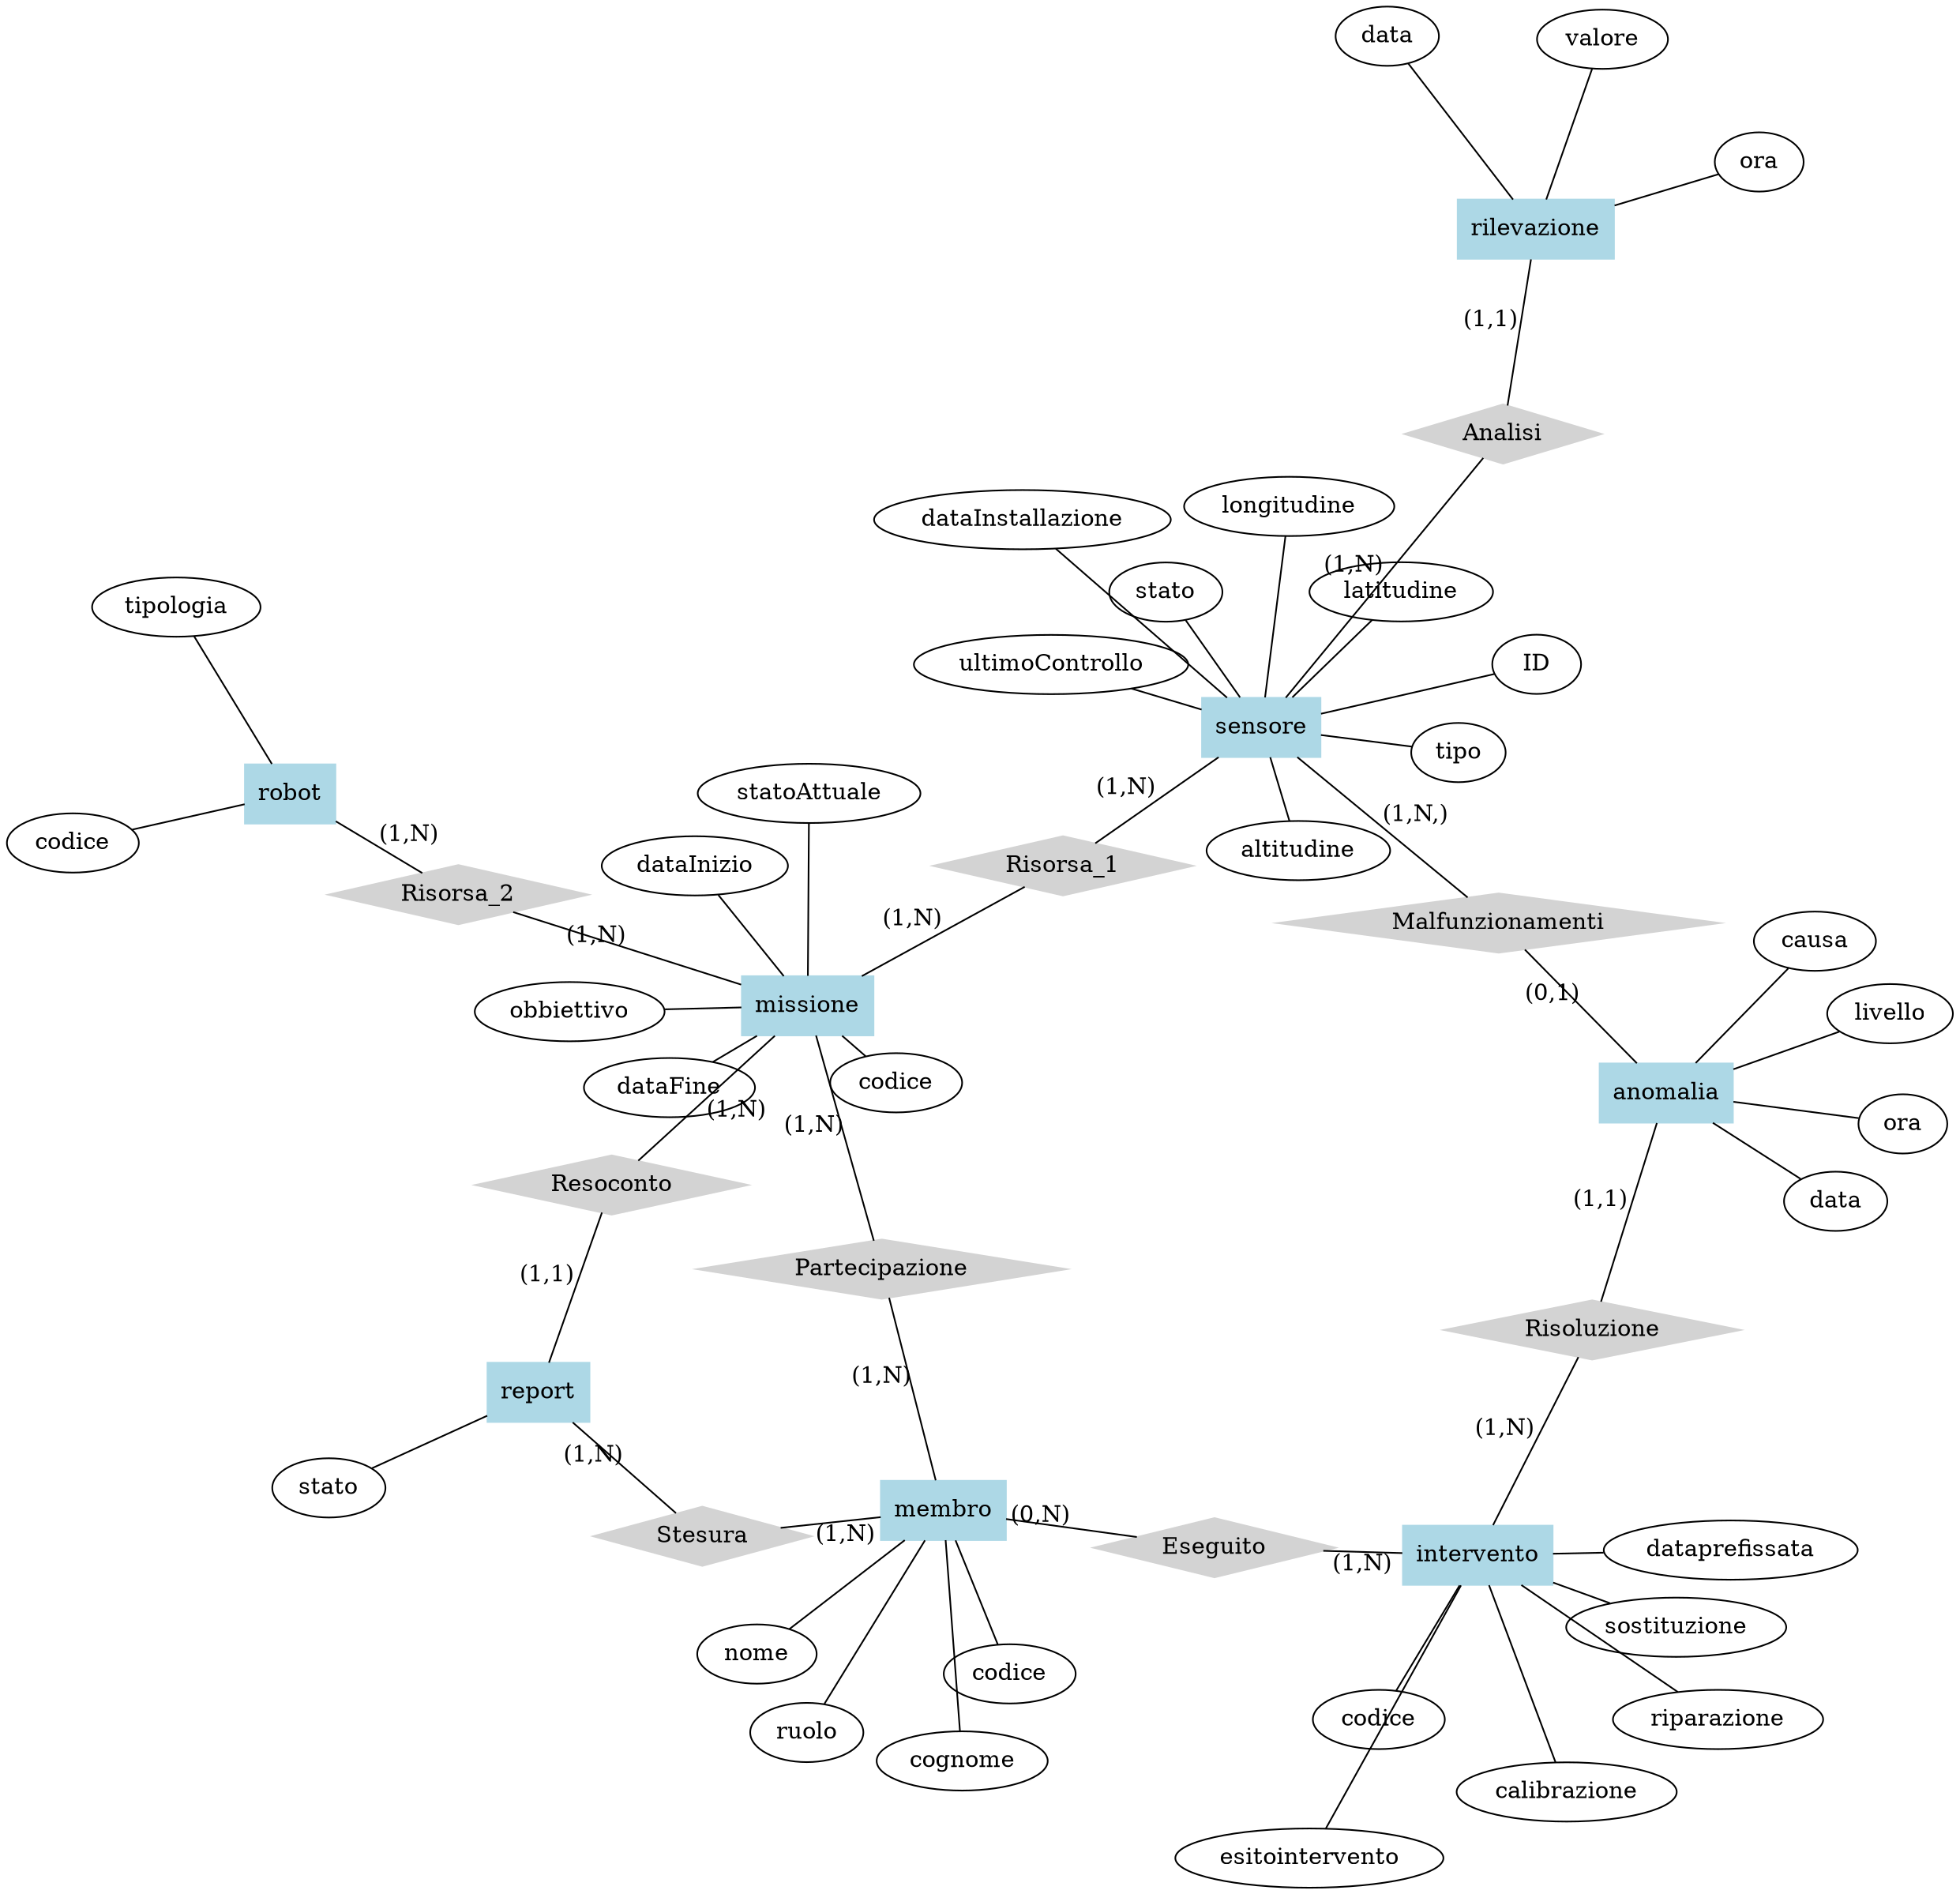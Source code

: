 graph ER {
    layout=neato;
    overlap=false;
    // Entità
    /// Missione
    missione[shape="box", style=filled, color="lightblue"];
    missione_codice[label="codice"];
    missione_obbiettivo[label="obbiettivo"];
    missione_statoattuale[label="statoAttuale"];
    missione_dataFine[label="dataFine"];
    missione_dataInizio[label="dataInizio"];
    missione -- missione_codice;
    missione -- missione_obbiettivo;
    missione -- missione_statoattuale;
    missione -- missione_dataFine;
    missione -- missione_dataInizio;
    /// Membri dell'Equipaggio
    membro[shape="box", style=filled, color="lightblue"];
    membro_codice[label="codice"];
    membro_nome[label="nome"];
    membro_cognome[label="cognome"];
    membro_ruolo[label="ruolo"];
    membro -- membro_codice;
    membro -- membro_nome;
    membro -- membro_cognome;
    membro -- membro_ruolo;
    /// Sensori
    sensore[shape="box", style=filled, color="lightblue"];
    sensore_ID[label="ID"];
    sensore_pos_latitudine[label="latitudine"];
    sensore_pos_longitudine[label="longitudine"];
    sensore_pos_altitudine[label="altitudine"];
    sensore_tipo[label="tipo"];
    sensore_dataInstallazione[label="dataInstallazione"];
    sensore_ultimoControllo[label="ultimoControllo"];
    sensore_stato[label="stato"];
    sensore -- sensore_ID;
    sensore -- sensore_pos_latitudine;
    sensore_pos_longitudine -- sensore -- sensore_pos_altitudine;
    sensore -- sensore_tipo;
    sensore -- sensore_dataInstallazione;
    sensore -- sensore_ultimoControllo;
    sensore -- sensore_stato;
    /// Robot
    robot[shape="box", style=filled, color="lightblue"];
    robot_codice[label="codice"];
    robot_tipo[label="tipologia"];
    robot_codice -- robot -- robot_tipo;
    /// Rilevazione
    rilevazione[shape="box", style=filled, color="lightblue"];
    rilevazione_data[label="data"];
    rilevazione_ora[label="ora"];
    rilevazione_valore[label="valore"];
    rilevazione_data -- rilevazione -- rilevazione_ora;
    rilevazione -- rilevazione_valore;
    /// Anomalia
    anomalia[shape="box", style=filled, color="lightblue"];
    anomalia_data[label="data"];
    anomalia_ora[label="ora"];
    anomalia_causa[label="causa"];
    anomalia_livello[label="livello"];
    anomalia_data -- anomalia -- anomalia_ora;
    anomalia_causa -- anomalia -- anomalia_livello;
    /// Intervento
    intervento[shape="box", style=filled, color="lightblue"];
    intervento_codice[label="codice"];
    intervento_descrizione_riparazione[label="riparazione"];
    intervento_descrizione_calibrazione[label="calibrazione"];
    intervento_descrizione_sostituzione[label="sostituzione"];
    intervento_dataprefissata[label="dataprefissata"];
    intervento_esitointervento[label="esitointervento"];
    intervento -- intervento_codice;
    intervento_descrizione_riparazione -- intervento -- intervento_descrizione_calibrazione;
    intervento_descrizione_sostituzione -- intervento;
    intervento -- intervento_esitointervento;
    intervento -- intervento_dataprefissata;
    /// Report
    report[shape="box", style=filled, color="lightblue"];
    report_statomissione[label="stato"];
    report -- report_statomissione;
    // Relazioni
    /// Resoconto [missione (1,N) - report (1,1)]
    Resoconto[shape="diamond", style=filled, color="lightgray"];
    missione -- Resoconto[label="(1,N)"];
    Resoconto -- report[label="(1,1)"];
    ///Stesura [membro (1,N) - report (1,N)]
    Stesura[shape="diamond", style=filled, color="lightgray"];
    membro -- Stesura[label="(1,N)"];
    Stesura -- report[label="(1,N)"];
    ///Partecipazione [missione (1,N) - membro (1,N)]
    Partecipazione[shape="diamond", style=filled, color="lightgray"];
    missione -- Partecipazione[label="(1,N)"];
    Partecipazione -- membro[label="(1,N)"];
    ///Eseguito [intevento (1,N) - membro (0,N)]
    Eseguito[shape="diamond", style=filled, color="lightgray"];
    intervento -- Eseguito[label="(1,N)"];
    Eseguito -- membro[label="(0,N)"];
    ///Risorsa_1 [missione (1,N) - sensori (1,N)]
    Risorsa_1[shape="diamond", style=filled, color="lightgray"];
    missione -- Risorsa_1[label="(1,N)"];
    Risorsa_1 -- sensore[label="(1,N)"];
    ///Risorsa_2 [missione (1,N) - robot (1,N)]
    Risorsa_2[shape="diamond", style=filled, color="lightgray"];
    missione -- Risorsa_2[label="(1,N)"];
    Risorsa_2 -- robot[label="(1,N)"];
    ///Analisi [sensori (1,N) - rivelazioni (1,1)]
    Analisi[shape="diamond", style=filled, color="lightgray"];
    sensore -- Analisi[label="(1,N)"];
    Analisi -- rilevazione[label="(1,1)"];
    ///Malfunzionamenti [sensori (1,N) - anomalia (0,1)]
    Malfunzionamenti[shape="diamond", style=filled, color="lightgray"];
    sensore -- Malfunzionamenti[label="(1,N,)"];
    Malfunzionamenti -- anomalia[label="(0,1)"];
    ///Risoluzione [anomalia (1,1) - intevento (1,N,)]
    Risoluzione[shape="diamond", style=filled, color="lightgray"];
    anomalia -- Risoluzione[label="(1,1)"];
    Risoluzione -- intervento[label="(1,N)"];
    // Varie ed Eventuali
}
